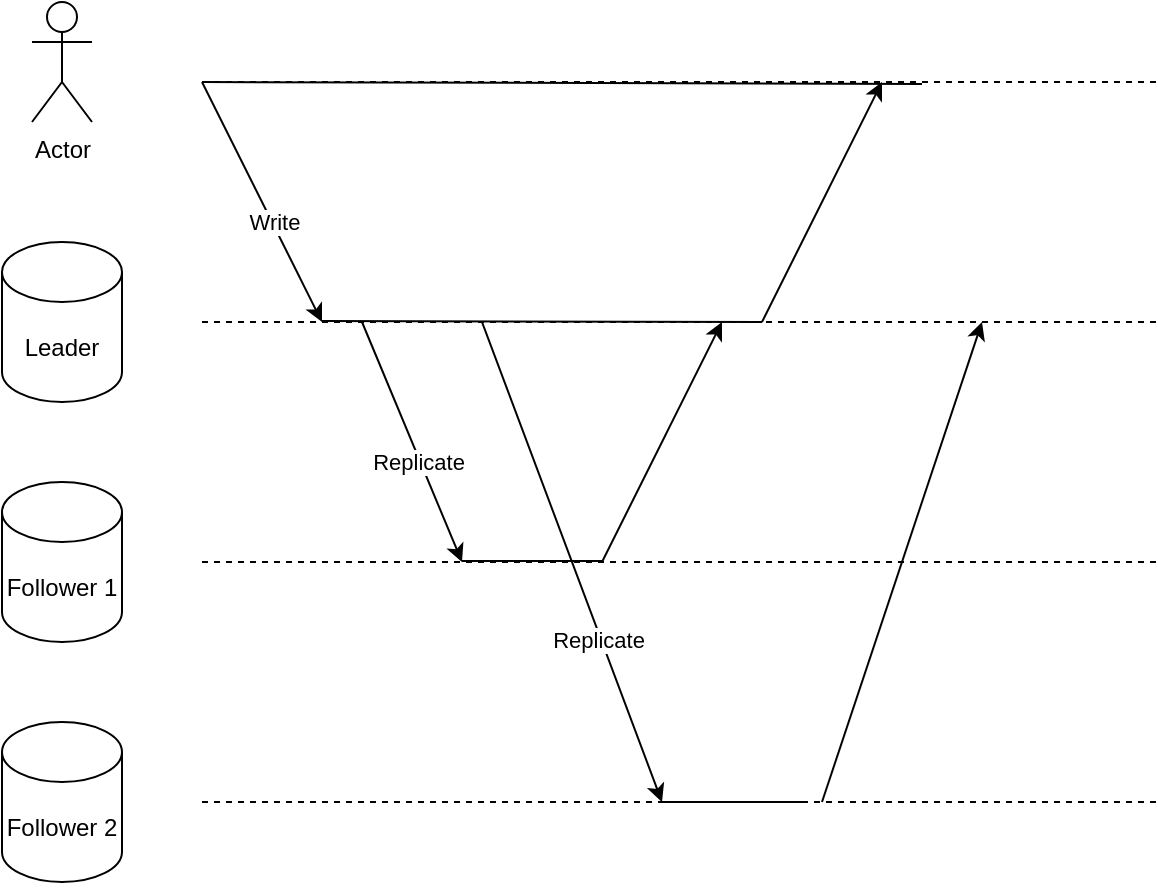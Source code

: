 <mxfile version="14.4.7" type="device"><diagram id="8pIqG2IXgfrE_p02Rc5Q" name="Page-1"><mxGraphModel dx="780" dy="1055" grid="1" gridSize="10" guides="1" tooltips="1" connect="1" arrows="1" fold="1" page="1" pageScale="1" pageWidth="827" pageHeight="1169" math="0" shadow="0"><root><mxCell id="0"/><mxCell id="1" parent="0"/><mxCell id="-U576kTy5t7z9qrXLVJS-2" value="" style="endArrow=none;dashed=1;html=1;" edge="1" parent="1"><mxGeometry width="50" height="50" relative="1" as="geometry"><mxPoint x="160" y="200" as="sourcePoint"/><mxPoint x="640" y="200" as="targetPoint"/></mxGeometry></mxCell><mxCell id="-U576kTy5t7z9qrXLVJS-3" value="" style="endArrow=none;dashed=1;html=1;" edge="1" parent="1"><mxGeometry width="50" height="50" relative="1" as="geometry"><mxPoint x="160" y="320" as="sourcePoint"/><mxPoint x="640" y="320" as="targetPoint"/></mxGeometry></mxCell><mxCell id="-U576kTy5t7z9qrXLVJS-4" value="" style="endArrow=none;dashed=1;html=1;" edge="1" parent="1"><mxGeometry width="50" height="50" relative="1" as="geometry"><mxPoint x="160" y="440" as="sourcePoint"/><mxPoint x="640" y="440" as="targetPoint"/></mxGeometry></mxCell><mxCell id="-U576kTy5t7z9qrXLVJS-5" value="" style="endArrow=none;dashed=1;html=1;" edge="1" parent="1"><mxGeometry width="50" height="50" relative="1" as="geometry"><mxPoint x="160" y="560" as="sourcePoint"/><mxPoint x="640" y="560" as="targetPoint"/></mxGeometry></mxCell><mxCell id="-U576kTy5t7z9qrXLVJS-6" value="Actor" style="shape=umlActor;verticalLabelPosition=bottom;verticalAlign=top;html=1;outlineConnect=0;" vertex="1" parent="1"><mxGeometry x="75" y="160" width="30" height="60" as="geometry"/></mxCell><mxCell id="-U576kTy5t7z9qrXLVJS-7" value="Leader" style="shape=cylinder3;whiteSpace=wrap;html=1;boundedLbl=1;backgroundOutline=1;size=15;" vertex="1" parent="1"><mxGeometry x="60" y="280" width="60" height="80" as="geometry"/></mxCell><mxCell id="-U576kTy5t7z9qrXLVJS-8" value="" style="endArrow=classic;html=1;" edge="1" parent="1"><mxGeometry width="50" height="50" relative="1" as="geometry"><mxPoint x="160" y="200" as="sourcePoint"/><mxPoint x="220" y="320" as="targetPoint"/></mxGeometry></mxCell><mxCell id="-U576kTy5t7z9qrXLVJS-9" value="Write" style="edgeLabel;html=1;align=center;verticalAlign=middle;resizable=0;points=[];" vertex="1" connectable="0" parent="-U576kTy5t7z9qrXLVJS-8"><mxGeometry x="0.473" y="-1" relative="1" as="geometry"><mxPoint x="-7.97" y="-18.75" as="offset"/></mxGeometry></mxCell><mxCell id="-U576kTy5t7z9qrXLVJS-10" value="" style="endArrow=classic;html=1;" edge="1" parent="1"><mxGeometry width="50" height="50" relative="1" as="geometry"><mxPoint x="240" y="320" as="sourcePoint"/><mxPoint x="290" y="440" as="targetPoint"/></mxGeometry></mxCell><mxCell id="-U576kTy5t7z9qrXLVJS-11" value="Replicate" style="edgeLabel;html=1;align=center;verticalAlign=middle;resizable=0;points=[];" vertex="1" connectable="0" parent="-U576kTy5t7z9qrXLVJS-10"><mxGeometry x="0.473" y="-1" relative="1" as="geometry"><mxPoint x="-7.97" y="-18.75" as="offset"/></mxGeometry></mxCell><mxCell id="-U576kTy5t7z9qrXLVJS-12" value="" style="endArrow=none;html=1;" edge="1" parent="1"><mxGeometry width="50" height="50" relative="1" as="geometry"><mxPoint x="220" y="319.5" as="sourcePoint"/><mxPoint x="440" y="320" as="targetPoint"/></mxGeometry></mxCell><mxCell id="-U576kTy5t7z9qrXLVJS-13" value="" style="endArrow=none;html=1;" edge="1" parent="1"><mxGeometry width="50" height="50" relative="1" as="geometry"><mxPoint x="290" y="439.5" as="sourcePoint"/><mxPoint x="360" y="439.5" as="targetPoint"/></mxGeometry></mxCell><mxCell id="-U576kTy5t7z9qrXLVJS-14" value="" style="endArrow=classic;html=1;" edge="1" parent="1"><mxGeometry width="50" height="50" relative="1" as="geometry"><mxPoint x="360" y="440" as="sourcePoint"/><mxPoint x="420" y="320" as="targetPoint"/></mxGeometry></mxCell><mxCell id="-U576kTy5t7z9qrXLVJS-15" value="Follower 1" style="shape=cylinder3;whiteSpace=wrap;html=1;boundedLbl=1;backgroundOutline=1;size=15;" vertex="1" parent="1"><mxGeometry x="60" y="400" width="60" height="80" as="geometry"/></mxCell><mxCell id="-U576kTy5t7z9qrXLVJS-16" value="" style="endArrow=classic;html=1;" edge="1" parent="1"><mxGeometry width="50" height="50" relative="1" as="geometry"><mxPoint x="300" y="320" as="sourcePoint"/><mxPoint x="390" y="560" as="targetPoint"/></mxGeometry></mxCell><mxCell id="-U576kTy5t7z9qrXLVJS-17" value="Replicate" style="edgeLabel;html=1;align=center;verticalAlign=middle;resizable=0;points=[];" vertex="1" connectable="0" parent="-U576kTy5t7z9qrXLVJS-16"><mxGeometry x="0.473" y="-1" relative="1" as="geometry"><mxPoint x="-7.97" y="-18.75" as="offset"/></mxGeometry></mxCell><mxCell id="-U576kTy5t7z9qrXLVJS-18" value="" style="endArrow=none;html=1;" edge="1" parent="1"><mxGeometry width="50" height="50" relative="1" as="geometry"><mxPoint x="390" y="560" as="sourcePoint"/><mxPoint x="460" y="560" as="targetPoint"/></mxGeometry></mxCell><mxCell id="-U576kTy5t7z9qrXLVJS-19" value="" style="endArrow=classic;html=1;" edge="1" parent="1"><mxGeometry width="50" height="50" relative="1" as="geometry"><mxPoint x="440" y="320" as="sourcePoint"/><mxPoint x="500" y="200" as="targetPoint"/></mxGeometry></mxCell><mxCell id="-U576kTy5t7z9qrXLVJS-20" value="" style="endArrow=none;html=1;" edge="1" parent="1"><mxGeometry width="50" height="50" relative="1" as="geometry"><mxPoint x="160" y="200" as="sourcePoint"/><mxPoint x="520" y="201" as="targetPoint"/></mxGeometry></mxCell><mxCell id="-U576kTy5t7z9qrXLVJS-21" value="Follower 2" style="shape=cylinder3;whiteSpace=wrap;html=1;boundedLbl=1;backgroundOutline=1;size=15;" vertex="1" parent="1"><mxGeometry x="60" y="520" width="60" height="80" as="geometry"/></mxCell><mxCell id="-U576kTy5t7z9qrXLVJS-22" value="" style="endArrow=classic;html=1;" edge="1" parent="1"><mxGeometry width="50" height="50" relative="1" as="geometry"><mxPoint x="470" y="560" as="sourcePoint"/><mxPoint x="550" y="320" as="targetPoint"/></mxGeometry></mxCell></root></mxGraphModel></diagram></mxfile>